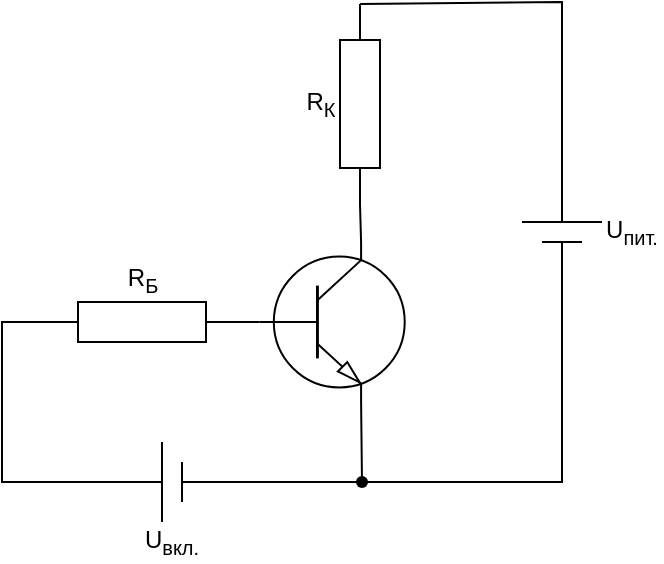 <mxfile version="20.3.0" type="device"><diagram id="6TX2yNYyJL_Ek_E8Knw3" name="Page-1"><mxGraphModel dx="677" dy="412" grid="1" gridSize="10" guides="0" tooltips="1" connect="1" arrows="1" fold="1" page="1" pageScale="1" pageWidth="827" pageHeight="1169" math="0" shadow="0"><root><mxCell id="0"/><mxCell id="1" parent="0"/><mxCell id="0vgy4kDo1QnqiDO3Tnll-6" value="" style="verticalLabelPosition=bottom;shadow=0;dashed=0;align=center;html=1;verticalAlign=top;shape=mxgraph.electrical.transistors.npn_transistor_1;" vertex="1" parent="1"><mxGeometry x="360" y="320" width="90" height="80" as="geometry"/></mxCell><mxCell id="0vgy4kDo1QnqiDO3Tnll-7" value="" style="endArrow=none;html=1;rounded=0;entryX=0;entryY=0.5;entryDx=0;entryDy=0;entryPerimeter=0;exitX=1;exitY=0.5;exitDx=0;exitDy=0;exitPerimeter=0;" edge="1" target="0vgy4kDo1QnqiDO3Tnll-6" parent="1" source="0vgy4kDo1QnqiDO3Tnll-10"><mxGeometry width="50" height="50" relative="1" as="geometry"><mxPoint x="320" y="359.76" as="sourcePoint"/><mxPoint x="360" y="359.76" as="targetPoint"/></mxGeometry></mxCell><mxCell id="0vgy4kDo1QnqiDO3Tnll-9" value="" style="endArrow=none;html=1;rounded=0;entryX=0.7;entryY=1;entryDx=0;entryDy=0;entryPerimeter=0;" edge="1" target="0vgy4kDo1QnqiDO3Tnll-6" parent="1"><mxGeometry width="50" height="50" relative="1" as="geometry"><mxPoint x="330" y="440" as="sourcePoint"/><mxPoint x="429.545" y="330" as="targetPoint"/><Array as="points"><mxPoint x="420" y="440"/></Array></mxGeometry></mxCell><mxCell id="0vgy4kDo1QnqiDO3Tnll-10" value="R&lt;sub&gt;Б&lt;/sub&gt;" style="pointerEvents=1;verticalLabelPosition=top;shadow=0;dashed=0;align=center;html=1;verticalAlign=bottom;shape=mxgraph.electrical.resistors.resistor_1;horizontal=1;fixDash=0;noLabel=0;labelPosition=center;" vertex="1" parent="1"><mxGeometry x="260" y="350" width="100" height="20" as="geometry"/></mxCell><mxCell id="0vgy4kDo1QnqiDO3Tnll-12" value="" style="endArrow=none;html=1;rounded=0;entryX=0;entryY=0.5;entryDx=0;entryDy=0;entryPerimeter=0;" edge="1" parent="1" target="0vgy4kDo1QnqiDO3Tnll-10"><mxGeometry width="50" height="50" relative="1" as="geometry"><mxPoint x="320" y="440" as="sourcePoint"/><mxPoint x="240" y="300" as="targetPoint"/><Array as="points"><mxPoint x="240" y="440"/><mxPoint x="240" y="360"/></Array></mxGeometry></mxCell><mxCell id="0vgy4kDo1QnqiDO3Tnll-13" value="" style="endArrow=none;html=1;rounded=0;" edge="1" parent="1"><mxGeometry width="50" height="50" relative="1" as="geometry"><mxPoint x="320" y="420" as="sourcePoint"/><mxPoint x="320" y="460" as="targetPoint"/></mxGeometry></mxCell><mxCell id="0vgy4kDo1QnqiDO3Tnll-14" value="" style="endArrow=none;html=1;rounded=0;" edge="1" parent="1"><mxGeometry width="50" height="50" relative="1" as="geometry"><mxPoint x="330" y="430" as="sourcePoint"/><mxPoint x="330" y="450" as="targetPoint"/></mxGeometry></mxCell><mxCell id="0vgy4kDo1QnqiDO3Tnll-15" value="U&lt;sub&gt;вкл.&lt;/sub&gt;" style="text;html=1;strokeColor=none;fillColor=none;align=center;verticalAlign=middle;whiteSpace=wrap;rounded=0;" vertex="1" parent="1"><mxGeometry x="310" y="460" width="30" height="20" as="geometry"/></mxCell><mxCell id="0vgy4kDo1QnqiDO3Tnll-16" value="" style="shape=waypoint;sketch=0;fillStyle=solid;size=6;pointerEvents=1;points=[];fillColor=none;resizable=0;rotatable=0;perimeter=centerPerimeter;snapToPoint=1;" vertex="1" parent="1"><mxGeometry x="400" y="420" width="40" height="40" as="geometry"/></mxCell><mxCell id="0vgy4kDo1QnqiDO3Tnll-17" value="" style="endArrow=none;html=1;rounded=0;" edge="1" parent="1" target="0vgy4kDo1QnqiDO3Tnll-16"><mxGeometry width="50" height="50" relative="1" as="geometry"><mxPoint x="520" y="320" as="sourcePoint"/><mxPoint x="499.545" y="360" as="targetPoint"/><Array as="points"><mxPoint x="520" y="440"/></Array></mxGeometry></mxCell><mxCell id="0vgy4kDo1QnqiDO3Tnll-18" value="" style="endArrow=none;html=1;rounded=0;" edge="1" parent="1"><mxGeometry width="50" height="50" relative="1" as="geometry"><mxPoint x="500" y="310" as="sourcePoint"/><mxPoint x="540" y="310" as="targetPoint"/></mxGeometry></mxCell><mxCell id="0vgy4kDo1QnqiDO3Tnll-19" value="" style="endArrow=none;html=1;rounded=0;" edge="1" parent="1"><mxGeometry width="50" height="50" relative="1" as="geometry"><mxPoint x="510" y="320" as="sourcePoint"/><mxPoint x="530" y="320" as="targetPoint"/></mxGeometry></mxCell><mxCell id="0vgy4kDo1QnqiDO3Tnll-20" value="R&lt;sub&gt;К&lt;/sub&gt;" style="pointerEvents=1;verticalLabelPosition=top;shadow=0;dashed=0;align=center;html=1;verticalAlign=middle;shape=mxgraph.electrical.resistors.resistor_1;horizontal=0;fixDash=0;noLabel=0;rotation=90;labelPosition=center;" vertex="1" parent="1"><mxGeometry x="369" y="241" width="100" height="20" as="geometry"/></mxCell><mxCell id="0vgy4kDo1QnqiDO3Tnll-21" value="" style="endArrow=none;html=1;rounded=0;entryX=0.7;entryY=0;entryDx=0;entryDy=0;entryPerimeter=0;exitX=1;exitY=0.5;exitDx=0;exitDy=0;exitPerimeter=0;" edge="1" parent="1" source="0vgy4kDo1QnqiDO3Tnll-20" target="0vgy4kDo1QnqiDO3Tnll-6"><mxGeometry width="50" height="50" relative="1" as="geometry"><mxPoint x="420" y="300" as="sourcePoint"/><mxPoint x="470" y="250" as="targetPoint"/></mxGeometry></mxCell><mxCell id="0vgy4kDo1QnqiDO3Tnll-27" value="" style="endArrow=none;html=1;rounded=0;exitX=0;exitY=0.5;exitDx=0;exitDy=0;exitPerimeter=0;" edge="1" parent="1" source="0vgy4kDo1QnqiDO3Tnll-20"><mxGeometry width="50" height="50" relative="1" as="geometry"><mxPoint x="620" y="190" as="sourcePoint"/><mxPoint x="520" y="310" as="targetPoint"/><Array as="points"><mxPoint x="520" y="200"/></Array></mxGeometry></mxCell><mxCell id="0vgy4kDo1QnqiDO3Tnll-28" value="U&lt;sub&gt;пит.&lt;/sub&gt;" style="text;html=1;strokeColor=none;fillColor=none;align=center;verticalAlign=middle;whiteSpace=wrap;rounded=0;" vertex="1" parent="1"><mxGeometry x="540" y="300" width="30" height="30" as="geometry"/></mxCell></root></mxGraphModel></diagram></mxfile>